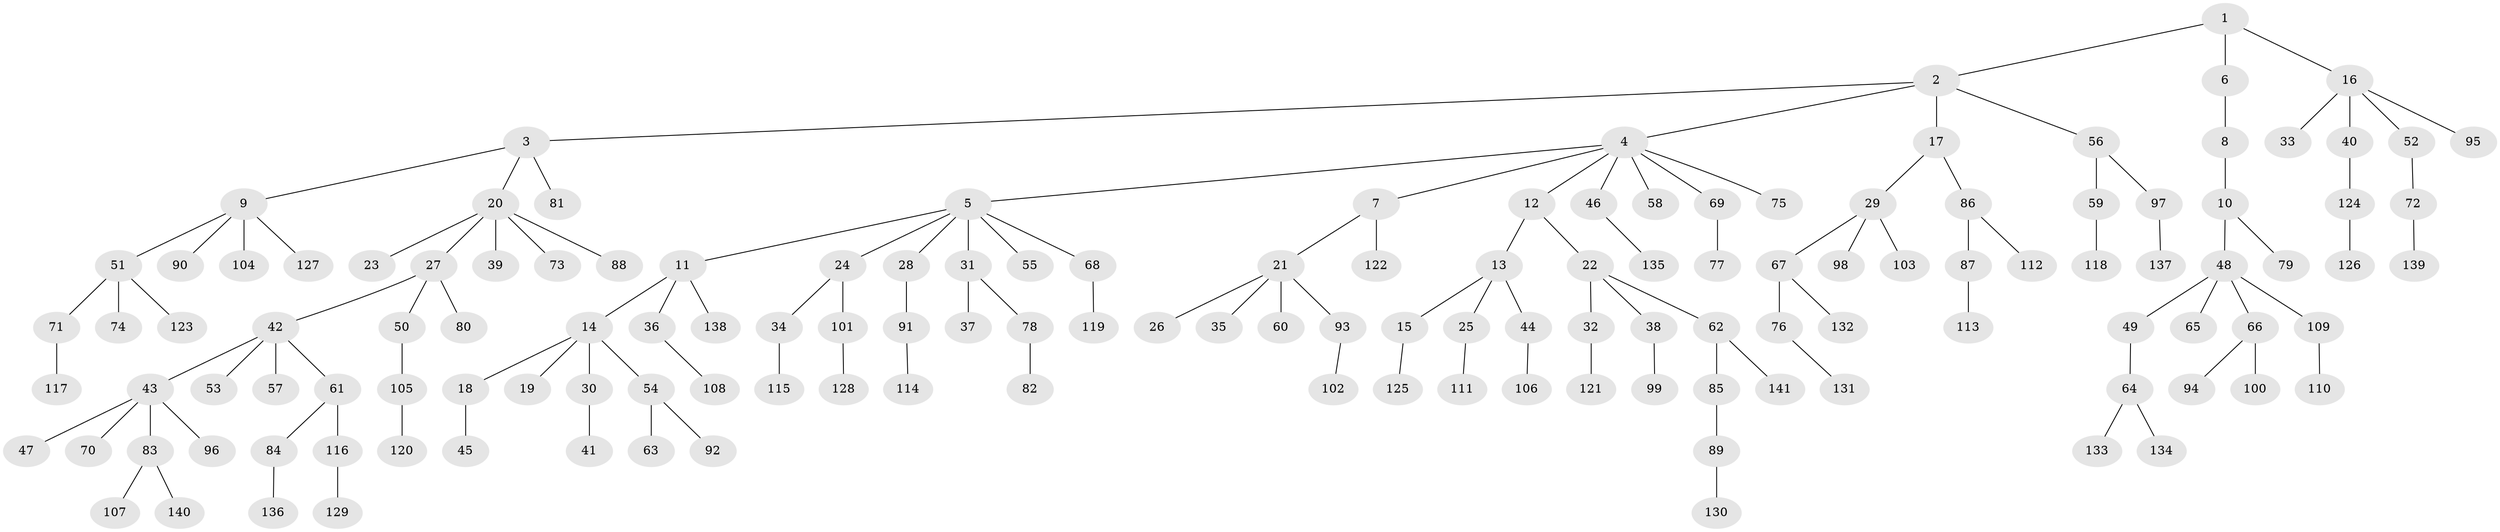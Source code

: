 // coarse degree distribution, {1: 0.6122448979591837, 5: 0.04081632653061224, 2: 0.24489795918367346, 6: 0.030612244897959183, 3: 0.04081632653061224, 11: 0.01020408163265306, 4: 0.01020408163265306, 21: 0.01020408163265306}
// Generated by graph-tools (version 1.1) at 2025/56/03/04/25 21:56:07]
// undirected, 141 vertices, 140 edges
graph export_dot {
graph [start="1"]
  node [color=gray90,style=filled];
  1;
  2;
  3;
  4;
  5;
  6;
  7;
  8;
  9;
  10;
  11;
  12;
  13;
  14;
  15;
  16;
  17;
  18;
  19;
  20;
  21;
  22;
  23;
  24;
  25;
  26;
  27;
  28;
  29;
  30;
  31;
  32;
  33;
  34;
  35;
  36;
  37;
  38;
  39;
  40;
  41;
  42;
  43;
  44;
  45;
  46;
  47;
  48;
  49;
  50;
  51;
  52;
  53;
  54;
  55;
  56;
  57;
  58;
  59;
  60;
  61;
  62;
  63;
  64;
  65;
  66;
  67;
  68;
  69;
  70;
  71;
  72;
  73;
  74;
  75;
  76;
  77;
  78;
  79;
  80;
  81;
  82;
  83;
  84;
  85;
  86;
  87;
  88;
  89;
  90;
  91;
  92;
  93;
  94;
  95;
  96;
  97;
  98;
  99;
  100;
  101;
  102;
  103;
  104;
  105;
  106;
  107;
  108;
  109;
  110;
  111;
  112;
  113;
  114;
  115;
  116;
  117;
  118;
  119;
  120;
  121;
  122;
  123;
  124;
  125;
  126;
  127;
  128;
  129;
  130;
  131;
  132;
  133;
  134;
  135;
  136;
  137;
  138;
  139;
  140;
  141;
  1 -- 2;
  1 -- 6;
  1 -- 16;
  2 -- 3;
  2 -- 4;
  2 -- 17;
  2 -- 56;
  3 -- 9;
  3 -- 20;
  3 -- 81;
  4 -- 5;
  4 -- 7;
  4 -- 12;
  4 -- 46;
  4 -- 58;
  4 -- 69;
  4 -- 75;
  5 -- 11;
  5 -- 24;
  5 -- 28;
  5 -- 31;
  5 -- 55;
  5 -- 68;
  6 -- 8;
  7 -- 21;
  7 -- 122;
  8 -- 10;
  9 -- 51;
  9 -- 90;
  9 -- 104;
  9 -- 127;
  10 -- 48;
  10 -- 79;
  11 -- 14;
  11 -- 36;
  11 -- 138;
  12 -- 13;
  12 -- 22;
  13 -- 15;
  13 -- 25;
  13 -- 44;
  14 -- 18;
  14 -- 19;
  14 -- 30;
  14 -- 54;
  15 -- 125;
  16 -- 33;
  16 -- 40;
  16 -- 52;
  16 -- 95;
  17 -- 29;
  17 -- 86;
  18 -- 45;
  20 -- 23;
  20 -- 27;
  20 -- 39;
  20 -- 73;
  20 -- 88;
  21 -- 26;
  21 -- 35;
  21 -- 60;
  21 -- 93;
  22 -- 32;
  22 -- 38;
  22 -- 62;
  24 -- 34;
  24 -- 101;
  25 -- 111;
  27 -- 42;
  27 -- 50;
  27 -- 80;
  28 -- 91;
  29 -- 67;
  29 -- 98;
  29 -- 103;
  30 -- 41;
  31 -- 37;
  31 -- 78;
  32 -- 121;
  34 -- 115;
  36 -- 108;
  38 -- 99;
  40 -- 124;
  42 -- 43;
  42 -- 53;
  42 -- 57;
  42 -- 61;
  43 -- 47;
  43 -- 70;
  43 -- 83;
  43 -- 96;
  44 -- 106;
  46 -- 135;
  48 -- 49;
  48 -- 65;
  48 -- 66;
  48 -- 109;
  49 -- 64;
  50 -- 105;
  51 -- 71;
  51 -- 74;
  51 -- 123;
  52 -- 72;
  54 -- 63;
  54 -- 92;
  56 -- 59;
  56 -- 97;
  59 -- 118;
  61 -- 84;
  61 -- 116;
  62 -- 85;
  62 -- 141;
  64 -- 133;
  64 -- 134;
  66 -- 94;
  66 -- 100;
  67 -- 76;
  67 -- 132;
  68 -- 119;
  69 -- 77;
  71 -- 117;
  72 -- 139;
  76 -- 131;
  78 -- 82;
  83 -- 107;
  83 -- 140;
  84 -- 136;
  85 -- 89;
  86 -- 87;
  86 -- 112;
  87 -- 113;
  89 -- 130;
  91 -- 114;
  93 -- 102;
  97 -- 137;
  101 -- 128;
  105 -- 120;
  109 -- 110;
  116 -- 129;
  124 -- 126;
}
